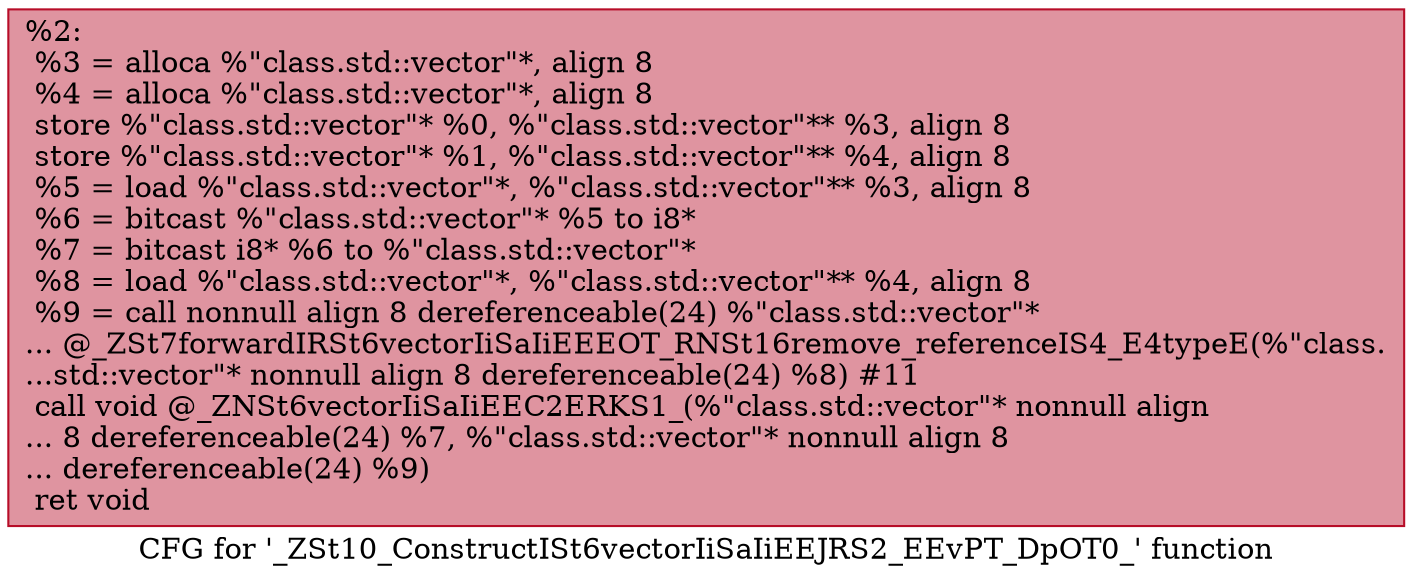 digraph "CFG for '_ZSt10_ConstructISt6vectorIiSaIiEEJRS2_EEvPT_DpOT0_' function" {
	label="CFG for '_ZSt10_ConstructISt6vectorIiSaIiEEJRS2_EEvPT_DpOT0_' function";

	Node0x559aeab6cea0 [shape=record,color="#b70d28ff", style=filled, fillcolor="#b70d2870",label="{%2:\l  %3 = alloca %\"class.std::vector\"*, align 8\l  %4 = alloca %\"class.std::vector\"*, align 8\l  store %\"class.std::vector\"* %0, %\"class.std::vector\"** %3, align 8\l  store %\"class.std::vector\"* %1, %\"class.std::vector\"** %4, align 8\l  %5 = load %\"class.std::vector\"*, %\"class.std::vector\"** %3, align 8\l  %6 = bitcast %\"class.std::vector\"* %5 to i8*\l  %7 = bitcast i8* %6 to %\"class.std::vector\"*\l  %8 = load %\"class.std::vector\"*, %\"class.std::vector\"** %4, align 8\l  %9 = call nonnull align 8 dereferenceable(24) %\"class.std::vector\"*\l... @_ZSt7forwardIRSt6vectorIiSaIiEEEOT_RNSt16remove_referenceIS4_E4typeE(%\"class.\l...std::vector\"* nonnull align 8 dereferenceable(24) %8) #11\l  call void @_ZNSt6vectorIiSaIiEEC2ERKS1_(%\"class.std::vector\"* nonnull align\l... 8 dereferenceable(24) %7, %\"class.std::vector\"* nonnull align 8\l... dereferenceable(24) %9)\l  ret void\l}"];
}
